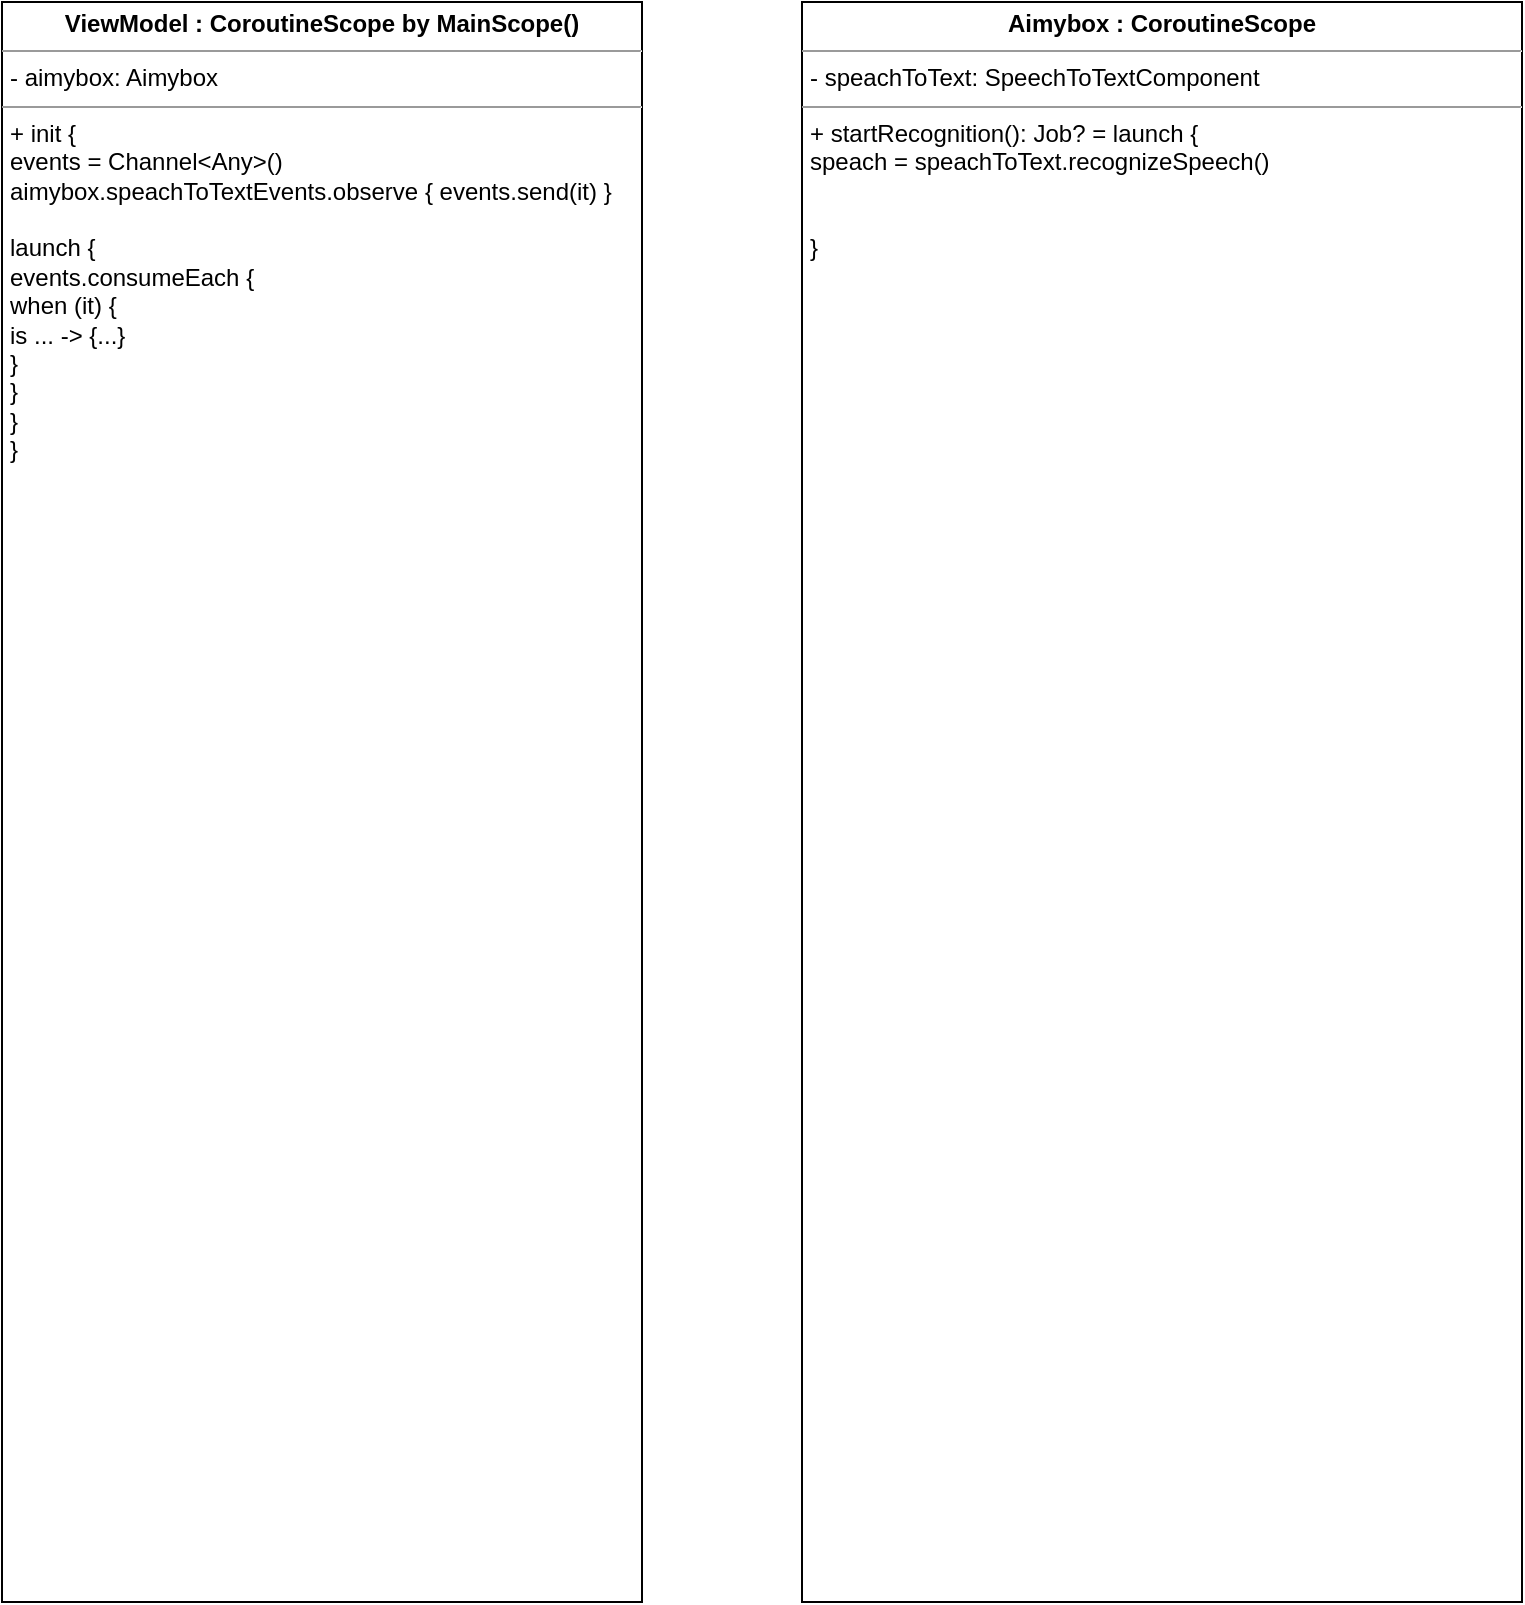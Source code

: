 <mxfile version="20.5.1" type="github">
  <diagram id="F1lN27uhS2r_S0fGPY-L" name="Страница 1">
    <mxGraphModel dx="946" dy="646" grid="1" gridSize="10" guides="1" tooltips="1" connect="1" arrows="1" fold="1" page="1" pageScale="1" pageWidth="827" pageHeight="1169" math="0" shadow="0">
      <root>
        <mxCell id="0" />
        <mxCell id="1" parent="0" />
        <mxCell id="0ivPAX2kRAWEqdriSfRk-1" value="&lt;p style=&quot;margin:0px;margin-top:4px;text-align:center;&quot;&gt;&lt;b&gt;ViewModel :&amp;nbsp;&lt;/b&gt;&lt;b style=&quot;background-color: initial;&quot;&gt;CoroutineScope by MainScope()&lt;/b&gt;&lt;/p&gt;&lt;hr size=&quot;1&quot;&gt;&lt;p style=&quot;margin:0px;margin-left:4px;&quot;&gt;-&amp;nbsp;aimybox: Aimybox&lt;/p&gt;&lt;hr size=&quot;1&quot;&gt;&lt;p style=&quot;margin:0px;margin-left:4px;&quot;&gt;+ init {&lt;/p&gt;&lt;p style=&quot;margin:0px;margin-left:4px;&quot;&gt;events = Channel&amp;lt;Any&amp;gt;()&lt;/p&gt;&lt;p style=&quot;margin:0px;margin-left:4px;&quot;&gt;aimybox.speachToTextEvents.observe { events.send(it) }&lt;br&gt;&lt;/p&gt;&lt;p style=&quot;margin:0px;margin-left:4px;&quot;&gt;&lt;br&gt;&lt;/p&gt;&lt;p style=&quot;margin:0px;margin-left:4px;&quot;&gt;launch {&lt;/p&gt;&lt;p style=&quot;margin:0px;margin-left:4px;&quot;&gt;events.consumeEach {&lt;/p&gt;&lt;p style=&quot;margin:0px;margin-left:4px;&quot;&gt;when (it) {&lt;/p&gt;&lt;p style=&quot;margin:0px;margin-left:4px;&quot;&gt;is ... -&amp;gt; {...}&lt;/p&gt;&lt;p style=&quot;margin:0px;margin-left:4px;&quot;&gt;}&lt;/p&gt;&lt;p style=&quot;margin:0px;margin-left:4px;&quot;&gt;}&lt;/p&gt;&lt;p style=&quot;margin:0px;margin-left:4px;&quot;&gt;}&lt;/p&gt;&lt;p style=&quot;margin:0px;margin-left:4px;&quot;&gt;}&lt;/p&gt;" style="verticalAlign=top;align=left;overflow=fill;fontSize=12;fontFamily=Helvetica;html=1;" vertex="1" parent="1">
          <mxGeometry x="80" y="80" width="320" height="800" as="geometry" />
        </mxCell>
        <mxCell id="0ivPAX2kRAWEqdriSfRk-2" value="&lt;p style=&quot;margin:0px;margin-top:4px;text-align:center;&quot;&gt;&lt;b&gt;Aimybox&amp;nbsp;&lt;/b&gt;&lt;b style=&quot;background-color: initial;&quot;&gt;: CoroutineScope&lt;/b&gt;&lt;/p&gt;&lt;hr size=&quot;1&quot;&gt;&lt;p style=&quot;margin:0px;margin-left:4px;&quot;&gt;- speachToText: SpeechToTextComponent&lt;/p&gt;&lt;hr size=&quot;1&quot;&gt;&lt;p style=&quot;margin:0px;margin-left:4px;&quot;&gt;+ startRecognition(): Job? =&amp;nbsp;&lt;span style=&quot;background-color: initial;&quot;&gt;launch {&lt;/span&gt;&lt;/p&gt;&lt;p style=&quot;margin:0px;margin-left:4px;&quot;&gt;speach =&amp;nbsp;speachToText.recognizeSpeech()&lt;/p&gt;&lt;p style=&quot;margin:0px;margin-left:4px;&quot;&gt;&lt;br&gt;&lt;/p&gt;&lt;p style=&quot;margin:0px;margin-left:4px;&quot;&gt;&lt;br&gt;&lt;/p&gt;&lt;p style=&quot;margin:0px;margin-left:4px;&quot;&gt;}&lt;/p&gt;" style="verticalAlign=top;align=left;overflow=fill;fontSize=12;fontFamily=Helvetica;html=1;" vertex="1" parent="1">
          <mxGeometry x="480" y="80" width="360" height="800" as="geometry" />
        </mxCell>
      </root>
    </mxGraphModel>
  </diagram>
</mxfile>
